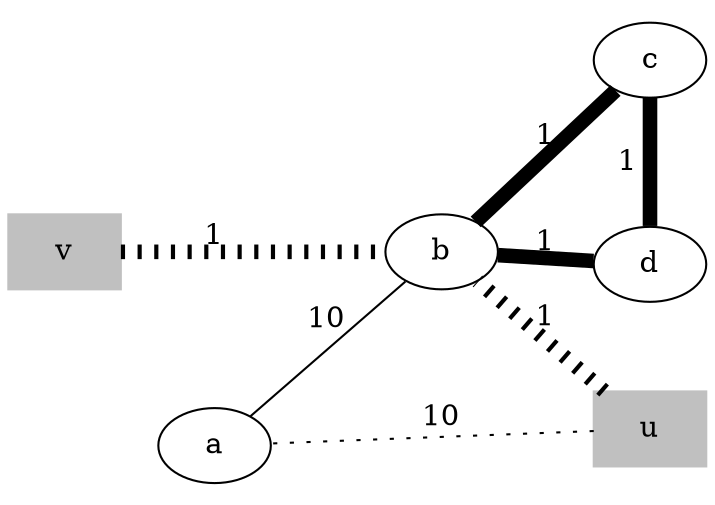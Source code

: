 graph {
  ratio="0.7";
  rankdir="LR";
  {
  rank="source";
  v [shape="box", color="gray", style="filled"];
  }
  {
  rank="sink";
  u [shape="box", color="gray", style="filled"];
  }
  { rank = "max";
    c;d;
  }
  a -- b [label="10"];
  b -- c [label="1", penwidth=7];
  c -- d [label="1", penwidth=7];
  d -- b [label="1", penwidth=7];
  u -- a [style="dotted", label="10"];
  u -- b [style="dotted", label="1", penwidth=7];
  v -- b [style="dotted", label="1", penwidth=7];
}
